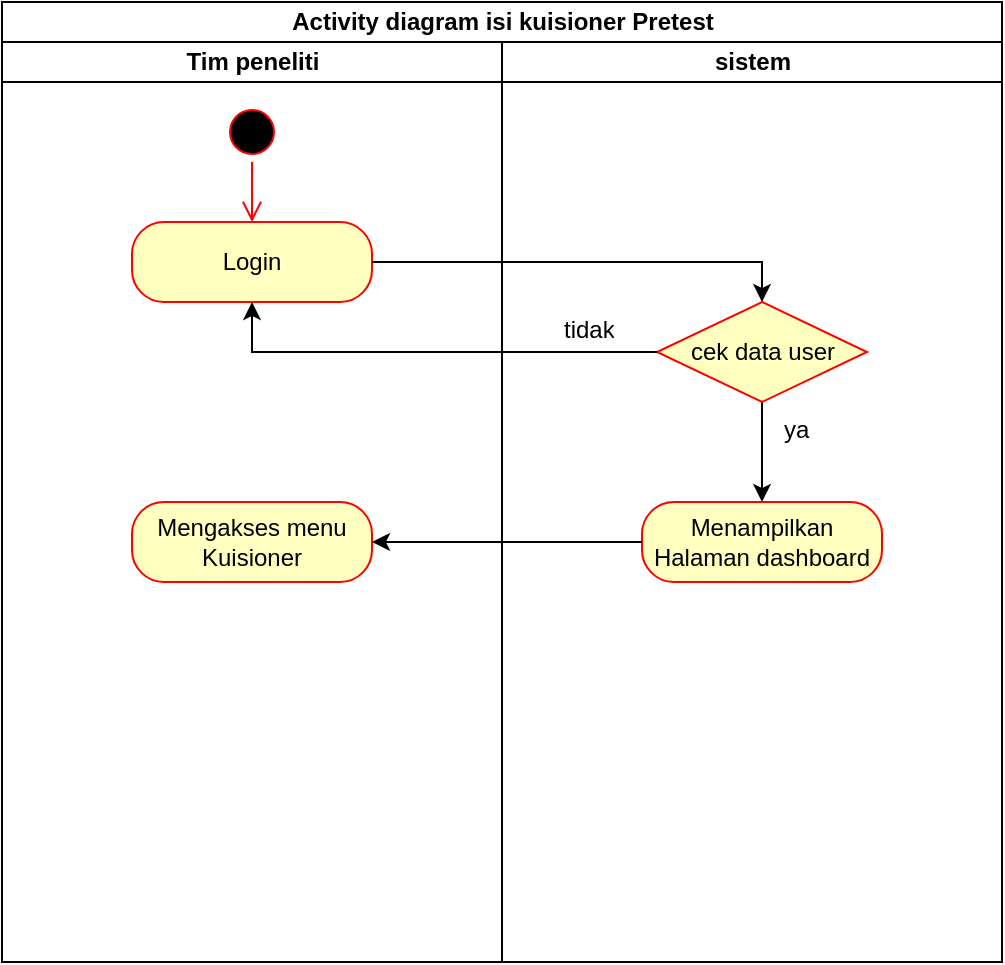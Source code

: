 <mxfile version="26.1.0">
  <diagram name="Page-1" id="JNUPPGPjYZ3KwmnHaIBi">
    <mxGraphModel dx="880" dy="434" grid="1" gridSize="10" guides="1" tooltips="1" connect="1" arrows="1" fold="1" page="1" pageScale="1" pageWidth="850" pageHeight="1100" math="0" shadow="0">
      <root>
        <mxCell id="0" />
        <mxCell id="1" parent="0" />
        <mxCell id="EOZPL2xRb22a452zDBul-1" value="Activity diagram isi kuisioner Pretest" style="swimlane;childLayout=stackLayout;resizeParent=1;resizeParentMax=0;startSize=20;html=1;" vertex="1" parent="1">
          <mxGeometry x="225.0" y="170" width="500" height="480" as="geometry" />
        </mxCell>
        <mxCell id="EOZPL2xRb22a452zDBul-2" value="Tim peneliti" style="swimlane;startSize=20;html=1;" vertex="1" parent="EOZPL2xRb22a452zDBul-1">
          <mxGeometry y="20" width="250" height="460" as="geometry" />
        </mxCell>
        <mxCell id="EOZPL2xRb22a452zDBul-10" value="" style="ellipse;html=1;shape=startState;fillColor=#000000;strokeColor=#ff0000;" vertex="1" parent="EOZPL2xRb22a452zDBul-2">
          <mxGeometry x="110.0" y="30" width="30" height="30" as="geometry" />
        </mxCell>
        <mxCell id="EOZPL2xRb22a452zDBul-11" value="" style="edgeStyle=orthogonalEdgeStyle;html=1;verticalAlign=bottom;endArrow=open;endSize=8;strokeColor=#ff0000;rounded=0;" edge="1" parent="EOZPL2xRb22a452zDBul-2" source="EOZPL2xRb22a452zDBul-10">
          <mxGeometry relative="1" as="geometry">
            <mxPoint x="125.0" y="90" as="targetPoint" />
          </mxGeometry>
        </mxCell>
        <mxCell id="EOZPL2xRb22a452zDBul-12" value="Login" style="rounded=1;whiteSpace=wrap;html=1;arcSize=40;fontColor=#000000;fillColor=#ffffc0;strokeColor=#ff0000;" vertex="1" parent="EOZPL2xRb22a452zDBul-2">
          <mxGeometry x="65.0" y="90" width="120" height="40" as="geometry" />
        </mxCell>
        <mxCell id="EOZPL2xRb22a452zDBul-13" value="Mengakses menu Kuisioner" style="rounded=1;whiteSpace=wrap;html=1;arcSize=40;fontColor=#000000;fillColor=#ffffc0;strokeColor=#ff0000;" vertex="1" parent="EOZPL2xRb22a452zDBul-2">
          <mxGeometry x="65.0" y="230" width="120" height="40" as="geometry" />
        </mxCell>
        <mxCell id="EOZPL2xRb22a452zDBul-3" value="sistem" style="swimlane;startSize=20;html=1;" vertex="1" parent="EOZPL2xRb22a452zDBul-1">
          <mxGeometry x="250" y="20" width="250" height="460" as="geometry" />
        </mxCell>
        <mxCell id="EOZPL2xRb22a452zDBul-14" style="edgeStyle=orthogonalEdgeStyle;rounded=0;orthogonalLoop=1;jettySize=auto;html=1;exitX=0.5;exitY=1;exitDx=0;exitDy=0;" edge="1" parent="EOZPL2xRb22a452zDBul-3" source="EOZPL2xRb22a452zDBul-15">
          <mxGeometry relative="1" as="geometry">
            <mxPoint x="130.0" y="230" as="targetPoint" />
          </mxGeometry>
        </mxCell>
        <mxCell id="EOZPL2xRb22a452zDBul-15" value="cek data user" style="rhombus;whiteSpace=wrap;html=1;fontColor=#000000;fillColor=#ffffc0;strokeColor=#ff0000;" vertex="1" parent="EOZPL2xRb22a452zDBul-3">
          <mxGeometry x="77.5" y="130" width="105" height="50" as="geometry" />
        </mxCell>
        <mxCell id="EOZPL2xRb22a452zDBul-16" value="ya" style="text;strokeColor=none;fillColor=none;spacingLeft=4;spacingRight=4;overflow=hidden;rotatable=0;points=[[0,0.5],[1,0.5]];portConstraint=eastwest;fontSize=12;whiteSpace=wrap;html=1;" vertex="1" parent="EOZPL2xRb22a452zDBul-3">
          <mxGeometry x="135.0" y="180" width="40" height="30" as="geometry" />
        </mxCell>
        <mxCell id="EOZPL2xRb22a452zDBul-17" value="tidak" style="text;strokeColor=none;fillColor=none;spacingLeft=4;spacingRight=4;overflow=hidden;rotatable=0;points=[[0,0.5],[1,0.5]];portConstraint=eastwest;fontSize=12;whiteSpace=wrap;html=1;" vertex="1" parent="EOZPL2xRb22a452zDBul-3">
          <mxGeometry x="25.0" y="130" width="40" height="30" as="geometry" />
        </mxCell>
        <mxCell id="EOZPL2xRb22a452zDBul-18" value="Menampilkan Halaman dashboard" style="rounded=1;whiteSpace=wrap;html=1;arcSize=40;fontColor=#000000;fillColor=#ffffc0;strokeColor=#ff0000;" vertex="1" parent="EOZPL2xRb22a452zDBul-3">
          <mxGeometry x="70.0" y="230" width="120" height="40" as="geometry" />
        </mxCell>
        <mxCell id="EOZPL2xRb22a452zDBul-20" style="edgeStyle=orthogonalEdgeStyle;rounded=0;orthogonalLoop=1;jettySize=auto;html=1;exitX=0;exitY=0.5;exitDx=0;exitDy=0;entryX=0.5;entryY=1;entryDx=0;entryDy=0;" edge="1" parent="EOZPL2xRb22a452zDBul-1" source="EOZPL2xRb22a452zDBul-15" target="EOZPL2xRb22a452zDBul-12">
          <mxGeometry relative="1" as="geometry" />
        </mxCell>
        <mxCell id="EOZPL2xRb22a452zDBul-19" style="edgeStyle=orthogonalEdgeStyle;rounded=0;orthogonalLoop=1;jettySize=auto;html=1;exitX=1;exitY=0.5;exitDx=0;exitDy=0;entryX=0.5;entryY=0;entryDx=0;entryDy=0;" edge="1" parent="EOZPL2xRb22a452zDBul-1" source="EOZPL2xRb22a452zDBul-12" target="EOZPL2xRb22a452zDBul-15">
          <mxGeometry relative="1" as="geometry" />
        </mxCell>
        <mxCell id="EOZPL2xRb22a452zDBul-21" style="edgeStyle=orthogonalEdgeStyle;rounded=0;orthogonalLoop=1;jettySize=auto;html=1;exitX=0;exitY=0.5;exitDx=0;exitDy=0;entryX=1;entryY=0.5;entryDx=0;entryDy=0;" edge="1" parent="EOZPL2xRb22a452zDBul-1" source="EOZPL2xRb22a452zDBul-18" target="EOZPL2xRb22a452zDBul-13">
          <mxGeometry relative="1" as="geometry" />
        </mxCell>
      </root>
    </mxGraphModel>
  </diagram>
</mxfile>
